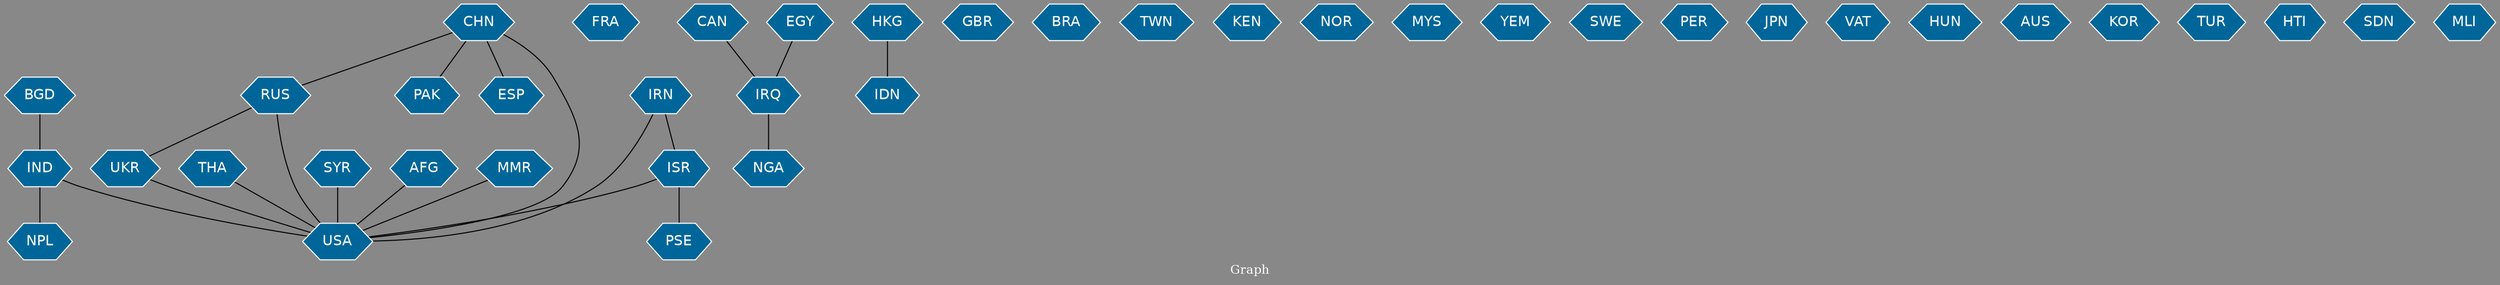 // Countries together in item graph
graph {
	graph [bgcolor="#888888" fontcolor=white fontsize=12 label="Graph" outputorder=edgesfirst overlap=prism]
	node [color=white fillcolor="#006699" fontcolor=white fontname=Helvetica shape=hexagon style=filled]
	edge [arrowhead=open color=black fontcolor=white fontname=Courier fontsize=12]
		PAK [label=PAK]
		FRA [label=FRA]
		CHN [label=CHN]
		ESP [label=ESP]
		USA [label=USA]
		RUS [label=RUS]
		UKR [label=UKR]
		IND [label=IND]
		IRQ [label=IRQ]
		CAN [label=CAN]
		THA [label=THA]
		IRN [label=IRN]
		HKG [label=HKG]
		GBR [label=GBR]
		SYR [label=SYR]
		EGY [label=EGY]
		BRA [label=BRA]
		NGA [label=NGA]
		AFG [label=AFG]
		TWN [label=TWN]
		KEN [label=KEN]
		NOR [label=NOR]
		NPL [label=NPL]
		MYS [label=MYS]
		IDN [label=IDN]
		BGD [label=BGD]
		YEM [label=YEM]
		SWE [label=SWE]
		PER [label=PER]
		JPN [label=JPN]
		VAT [label=VAT]
		HUN [label=HUN]
		ISR [label=ISR]
		PSE [label=PSE]
		MMR [label=MMR]
		AUS [label=AUS]
		KOR [label=KOR]
		TUR [label=TUR]
		HTI [label=HTI]
		SDN [label=SDN]
		MLI [label=MLI]
			SYR -- USA [weight=3]
			ISR -- PSE [weight=4]
			BGD -- IND [weight=1]
			CHN -- USA [weight=3]
			THA -- USA [weight=2]
			IND -- USA [weight=4]
			IRQ -- NGA [weight=1]
			AFG -- USA [weight=1]
			CHN -- RUS [weight=3]
			RUS -- USA [weight=2]
			UKR -- USA [weight=1]
			CAN -- IRQ [weight=1]
			IRN -- ISR [weight=1]
			IRN -- USA [weight=1]
			ISR -- USA [weight=1]
			EGY -- IRQ [weight=1]
			RUS -- UKR [weight=2]
			CHN -- ESP [weight=1]
			MMR -- USA [weight=1]
			CHN -- PAK [weight=1]
			IND -- NPL [weight=1]
			HKG -- IDN [weight=1]
}